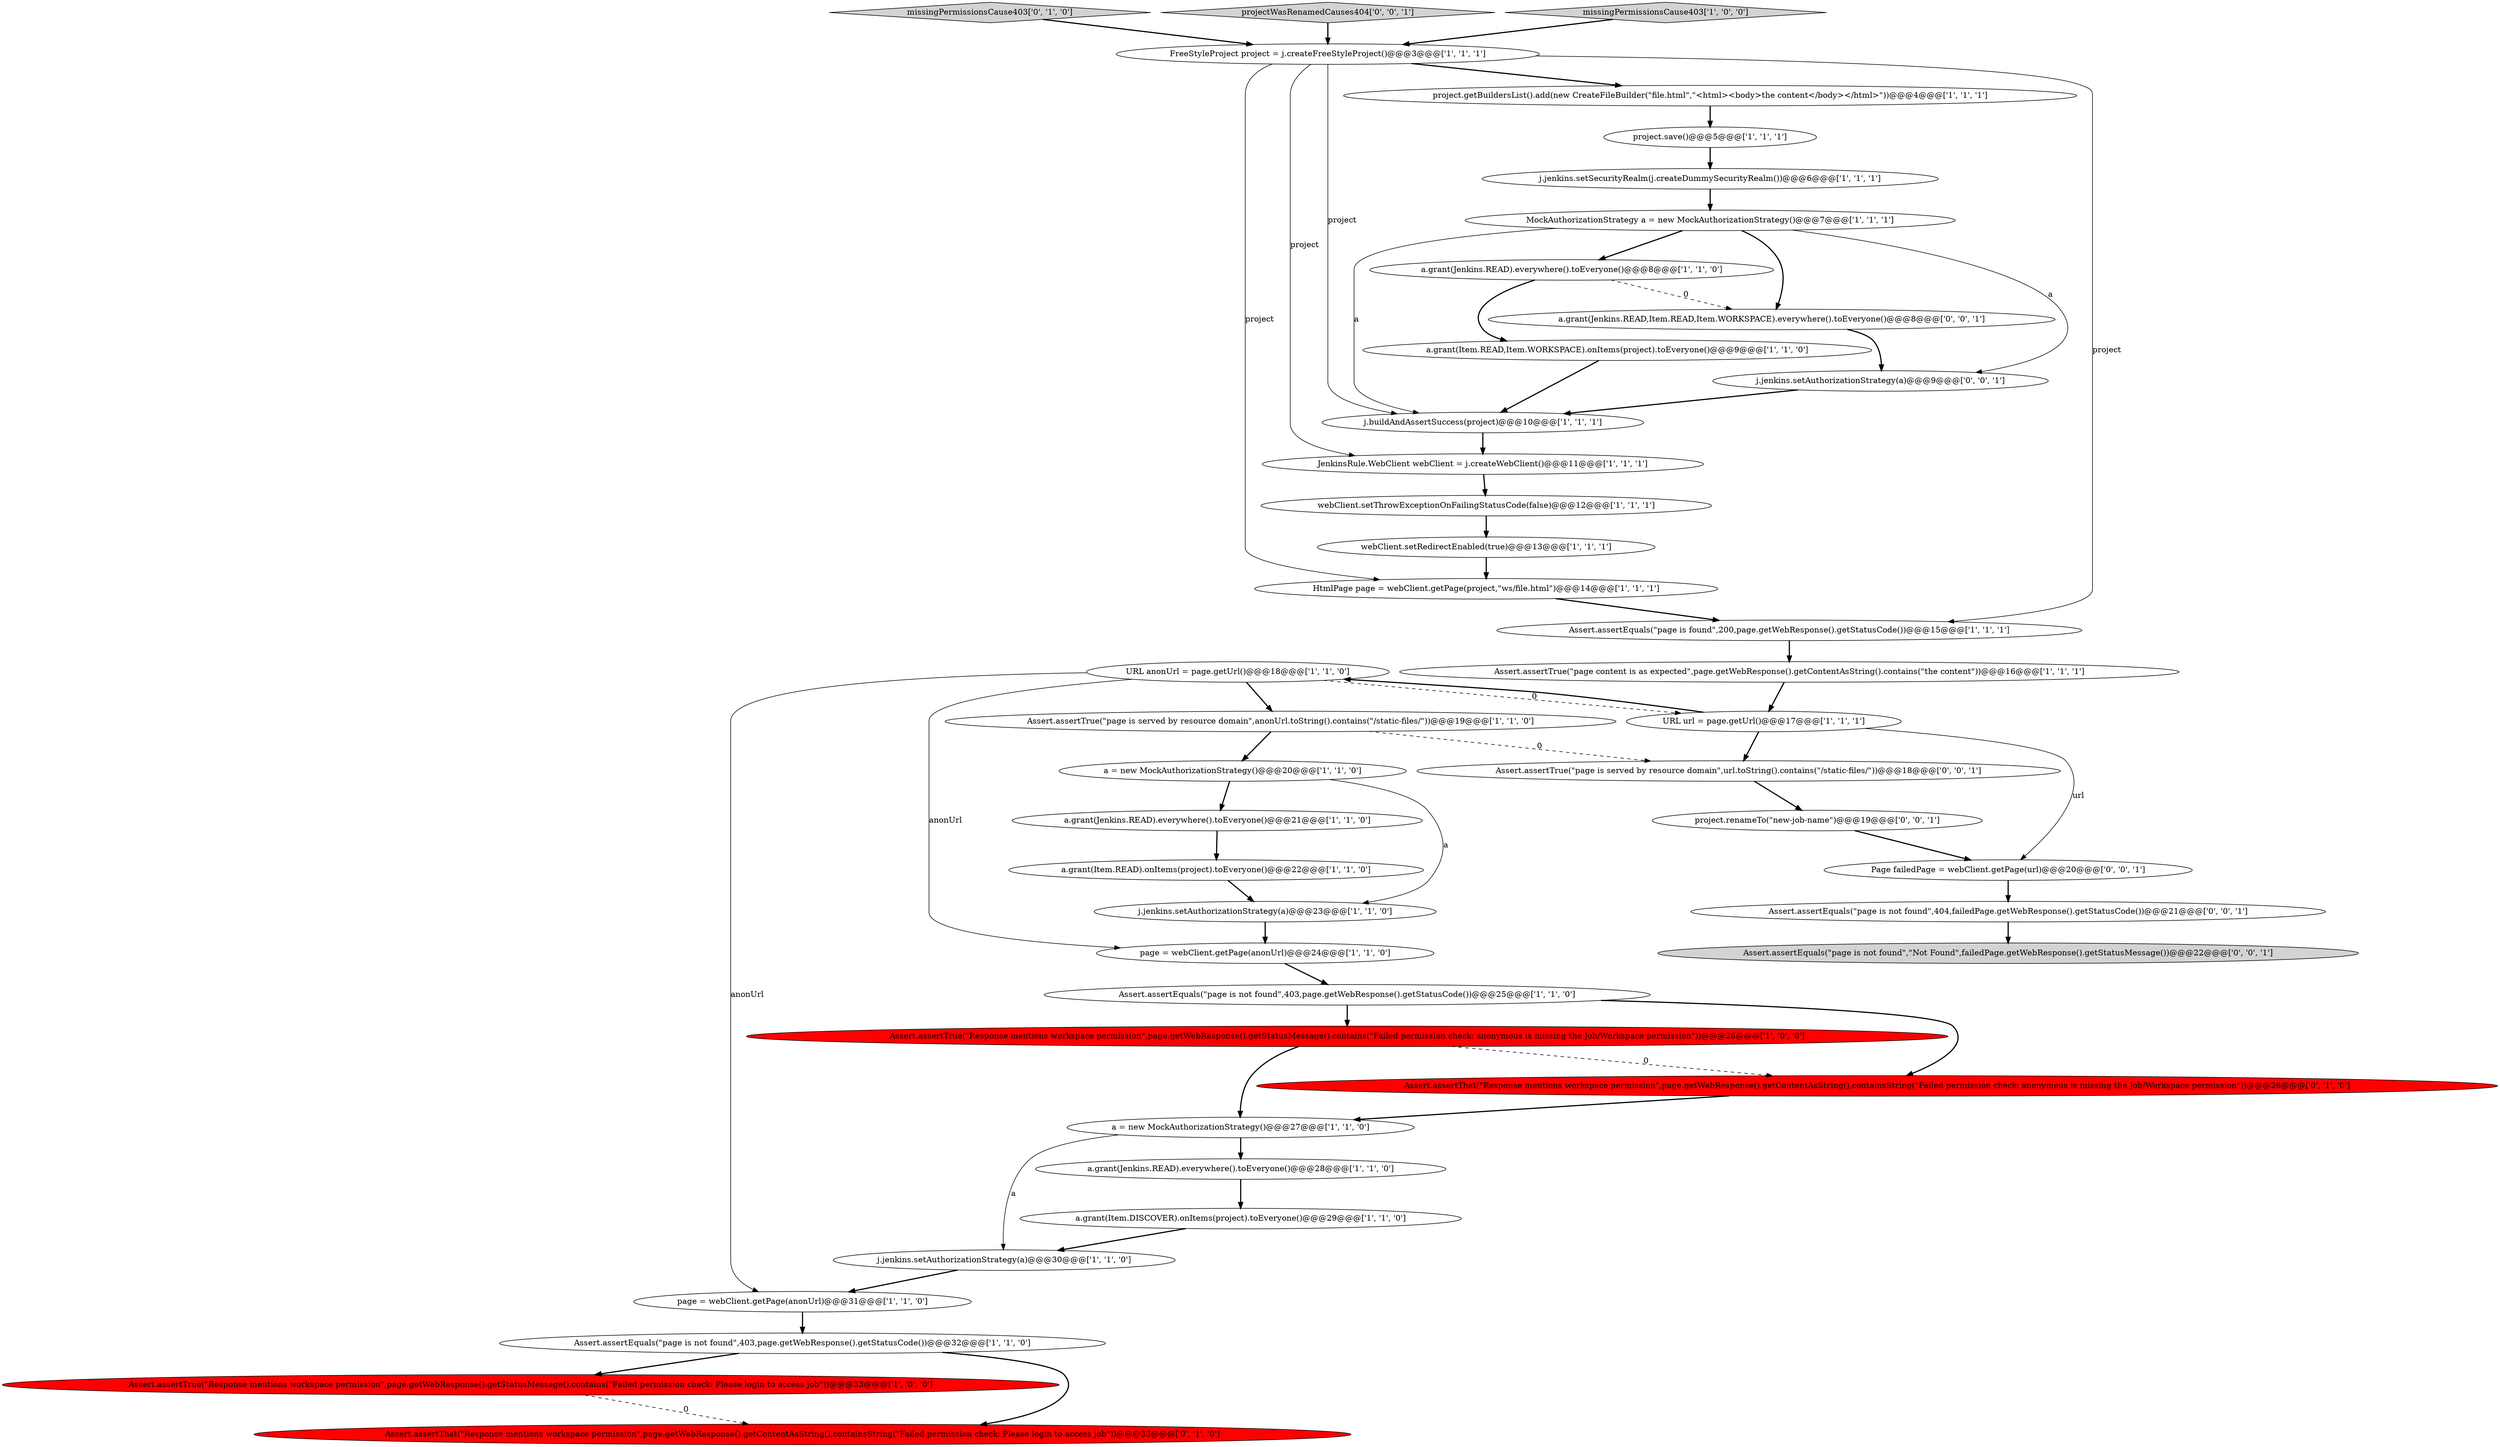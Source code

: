 digraph {
4 [style = filled, label = "page = webClient.getPage(anonUrl)@@@31@@@['1', '1', '0']", fillcolor = white, shape = ellipse image = "AAA0AAABBB1BBB"];
36 [style = filled, label = "Page failedPage = webClient.getPage(url)@@@20@@@['0', '0', '1']", fillcolor = white, shape = ellipse image = "AAA0AAABBB3BBB"];
23 [style = filled, label = "project.getBuildersList().add(new CreateFileBuilder(\"file.html\",\"<html><body>the content</body></html>\"))@@@4@@@['1', '1', '1']", fillcolor = white, shape = ellipse image = "AAA0AAABBB1BBB"];
0 [style = filled, label = "webClient.setRedirectEnabled(true)@@@13@@@['1', '1', '1']", fillcolor = white, shape = ellipse image = "AAA0AAABBB1BBB"];
32 [style = filled, label = "missingPermissionsCause403['0', '1', '0']", fillcolor = lightgray, shape = diamond image = "AAA0AAABBB2BBB"];
8 [style = filled, label = "Assert.assertTrue(\"Response mentions workspace permission\",page.getWebResponse().getStatusMessage().contains(\"Failed permission check: Please login to access job\"))@@@33@@@['1', '0', '0']", fillcolor = red, shape = ellipse image = "AAA1AAABBB1BBB"];
39 [style = filled, label = "Assert.assertTrue(\"page is served by resource domain\",url.toString().contains(\"/static-files/\"))@@@18@@@['0', '0', '1']", fillcolor = white, shape = ellipse image = "AAA0AAABBB3BBB"];
1 [style = filled, label = "HtmlPage page = webClient.getPage(project,\"ws/file.html\")@@@14@@@['1', '1', '1']", fillcolor = white, shape = ellipse image = "AAA0AAABBB1BBB"];
24 [style = filled, label = "FreeStyleProject project = j.createFreeStyleProject()@@@3@@@['1', '1', '1']", fillcolor = white, shape = ellipse image = "AAA0AAABBB1BBB"];
31 [style = filled, label = "a.grant(Item.READ,Item.WORKSPACE).onItems(project).toEveryone()@@@9@@@['1', '1', '0']", fillcolor = white, shape = ellipse image = "AAA0AAABBB1BBB"];
20 [style = filled, label = "j.buildAndAssertSuccess(project)@@@10@@@['1', '1', '1']", fillcolor = white, shape = ellipse image = "AAA0AAABBB1BBB"];
6 [style = filled, label = "a = new MockAuthorizationStrategy()@@@27@@@['1', '1', '0']", fillcolor = white, shape = ellipse image = "AAA0AAABBB1BBB"];
9 [style = filled, label = "MockAuthorizationStrategy a = new MockAuthorizationStrategy()@@@7@@@['1', '1', '1']", fillcolor = white, shape = ellipse image = "AAA0AAABBB1BBB"];
37 [style = filled, label = "j.jenkins.setAuthorizationStrategy(a)@@@9@@@['0', '0', '1']", fillcolor = white, shape = ellipse image = "AAA0AAABBB3BBB"];
33 [style = filled, label = "Assert.assertThat(\"Response mentions workspace permission\",page.getWebResponse().getContentAsString(),containsString(\"Failed permission check: Please login to access job\"))@@@33@@@['0', '1', '0']", fillcolor = red, shape = ellipse image = "AAA1AAABBB2BBB"];
14 [style = filled, label = "project.save()@@@5@@@['1', '1', '1']", fillcolor = white, shape = ellipse image = "AAA0AAABBB1BBB"];
27 [style = filled, label = "Assert.assertTrue(\"Response mentions workspace permission\",page.getWebResponse().getStatusMessage().contains(\"Failed permission check: anonymous is missing the Job/Workspace permission\"))@@@26@@@['1', '0', '0']", fillcolor = red, shape = ellipse image = "AAA1AAABBB1BBB"];
5 [style = filled, label = "a.grant(Item.READ).onItems(project).toEveryone()@@@22@@@['1', '1', '0']", fillcolor = white, shape = ellipse image = "AAA0AAABBB1BBB"];
26 [style = filled, label = "a.grant(Item.DISCOVER).onItems(project).toEveryone()@@@29@@@['1', '1', '0']", fillcolor = white, shape = ellipse image = "AAA0AAABBB1BBB"];
40 [style = filled, label = "Assert.assertEquals(\"page is not found\",\"Not Found\",failedPage.getWebResponse().getStatusMessage())@@@22@@@['0', '0', '1']", fillcolor = lightgray, shape = ellipse image = "AAA0AAABBB3BBB"];
19 [style = filled, label = "Assert.assertEquals(\"page is found\",200,page.getWebResponse().getStatusCode())@@@15@@@['1', '1', '1']", fillcolor = white, shape = ellipse image = "AAA0AAABBB1BBB"];
18 [style = filled, label = "webClient.setThrowExceptionOnFailingStatusCode(false)@@@12@@@['1', '1', '1']", fillcolor = white, shape = ellipse image = "AAA0AAABBB1BBB"];
28 [style = filled, label = "a.grant(Jenkins.READ).everywhere().toEveryone()@@@21@@@['1', '1', '0']", fillcolor = white, shape = ellipse image = "AAA0AAABBB1BBB"];
15 [style = filled, label = "j.jenkins.setAuthorizationStrategy(a)@@@30@@@['1', '1', '0']", fillcolor = white, shape = ellipse image = "AAA0AAABBB1BBB"];
38 [style = filled, label = "project.renameTo(\"new-job-name\")@@@19@@@['0', '0', '1']", fillcolor = white, shape = ellipse image = "AAA0AAABBB3BBB"];
41 [style = filled, label = "a.grant(Jenkins.READ,Item.READ,Item.WORKSPACE).everywhere().toEveryone()@@@8@@@['0', '0', '1']", fillcolor = white, shape = ellipse image = "AAA0AAABBB3BBB"];
42 [style = filled, label = "projectWasRenamedCauses404['0', '0', '1']", fillcolor = lightgray, shape = diamond image = "AAA0AAABBB3BBB"];
12 [style = filled, label = "a.grant(Jenkins.READ).everywhere().toEveryone()@@@8@@@['1', '1', '0']", fillcolor = white, shape = ellipse image = "AAA0AAABBB1BBB"];
29 [style = filled, label = "j.jenkins.setSecurityRealm(j.createDummySecurityRealm())@@@6@@@['1', '1', '1']", fillcolor = white, shape = ellipse image = "AAA0AAABBB1BBB"];
11 [style = filled, label = "JenkinsRule.WebClient webClient = j.createWebClient()@@@11@@@['1', '1', '1']", fillcolor = white, shape = ellipse image = "AAA0AAABBB1BBB"];
2 [style = filled, label = "a = new MockAuthorizationStrategy()@@@20@@@['1', '1', '0']", fillcolor = white, shape = ellipse image = "AAA0AAABBB1BBB"];
10 [style = filled, label = "URL anonUrl = page.getUrl()@@@18@@@['1', '1', '0']", fillcolor = white, shape = ellipse image = "AAA0AAABBB1BBB"];
21 [style = filled, label = "page = webClient.getPage(anonUrl)@@@24@@@['1', '1', '0']", fillcolor = white, shape = ellipse image = "AAA0AAABBB1BBB"];
30 [style = filled, label = "Assert.assertEquals(\"page is not found\",403,page.getWebResponse().getStatusCode())@@@25@@@['1', '1', '0']", fillcolor = white, shape = ellipse image = "AAA0AAABBB1BBB"];
25 [style = filled, label = "Assert.assertTrue(\"page is served by resource domain\",anonUrl.toString().contains(\"/static-files/\"))@@@19@@@['1', '1', '0']", fillcolor = white, shape = ellipse image = "AAA0AAABBB1BBB"];
7 [style = filled, label = "j.jenkins.setAuthorizationStrategy(a)@@@23@@@['1', '1', '0']", fillcolor = white, shape = ellipse image = "AAA0AAABBB1BBB"];
16 [style = filled, label = "a.grant(Jenkins.READ).everywhere().toEveryone()@@@28@@@['1', '1', '0']", fillcolor = white, shape = ellipse image = "AAA0AAABBB1BBB"];
22 [style = filled, label = "URL url = page.getUrl()@@@17@@@['1', '1', '1']", fillcolor = white, shape = ellipse image = "AAA0AAABBB1BBB"];
35 [style = filled, label = "Assert.assertEquals(\"page is not found\",404,failedPage.getWebResponse().getStatusCode())@@@21@@@['0', '0', '1']", fillcolor = white, shape = ellipse image = "AAA0AAABBB3BBB"];
3 [style = filled, label = "Assert.assertTrue(\"page content is as expected\",page.getWebResponse().getContentAsString().contains(\"the content\"))@@@16@@@['1', '1', '1']", fillcolor = white, shape = ellipse image = "AAA0AAABBB1BBB"];
34 [style = filled, label = "Assert.assertThat(\"Response mentions workspace permission\",page.getWebResponse().getContentAsString(),containsString(\"Failed permission check: anonymous is missing the Job/Workspace permission\"))@@@26@@@['0', '1', '0']", fillcolor = red, shape = ellipse image = "AAA1AAABBB2BBB"];
13 [style = filled, label = "missingPermissionsCause403['1', '0', '0']", fillcolor = lightgray, shape = diamond image = "AAA0AAABBB1BBB"];
17 [style = filled, label = "Assert.assertEquals(\"page is not found\",403,page.getWebResponse().getStatusCode())@@@32@@@['1', '1', '0']", fillcolor = white, shape = ellipse image = "AAA0AAABBB1BBB"];
17->8 [style = bold, label=""];
28->5 [style = bold, label=""];
6->15 [style = solid, label="a"];
13->24 [style = bold, label=""];
4->17 [style = bold, label=""];
8->33 [style = dashed, label="0"];
29->9 [style = bold, label=""];
30->27 [style = bold, label=""];
41->37 [style = bold, label=""];
16->26 [style = bold, label=""];
37->20 [style = bold, label=""];
22->36 [style = solid, label="url"];
38->36 [style = bold, label=""];
30->34 [style = bold, label=""];
17->33 [style = bold, label=""];
21->30 [style = bold, label=""];
10->22 [style = dashed, label="0"];
42->24 [style = bold, label=""];
3->22 [style = bold, label=""];
24->11 [style = solid, label="project"];
25->2 [style = bold, label=""];
27->6 [style = bold, label=""];
11->18 [style = bold, label=""];
12->41 [style = dashed, label="0"];
23->14 [style = bold, label=""];
9->41 [style = bold, label=""];
35->40 [style = bold, label=""];
24->19 [style = solid, label="project"];
24->1 [style = solid, label="project"];
10->25 [style = bold, label=""];
10->21 [style = solid, label="anonUrl"];
6->16 [style = bold, label=""];
0->1 [style = bold, label=""];
34->6 [style = bold, label=""];
26->15 [style = bold, label=""];
15->4 [style = bold, label=""];
22->10 [style = bold, label=""];
14->29 [style = bold, label=""];
39->38 [style = bold, label=""];
9->20 [style = solid, label="a"];
7->21 [style = bold, label=""];
22->39 [style = bold, label=""];
5->7 [style = bold, label=""];
10->4 [style = solid, label="anonUrl"];
9->12 [style = bold, label=""];
31->20 [style = bold, label=""];
1->19 [style = bold, label=""];
36->35 [style = bold, label=""];
24->20 [style = solid, label="project"];
32->24 [style = bold, label=""];
9->37 [style = solid, label="a"];
19->3 [style = bold, label=""];
2->28 [style = bold, label=""];
18->0 [style = bold, label=""];
12->31 [style = bold, label=""];
27->34 [style = dashed, label="0"];
25->39 [style = dashed, label="0"];
20->11 [style = bold, label=""];
24->23 [style = bold, label=""];
2->7 [style = solid, label="a"];
}
